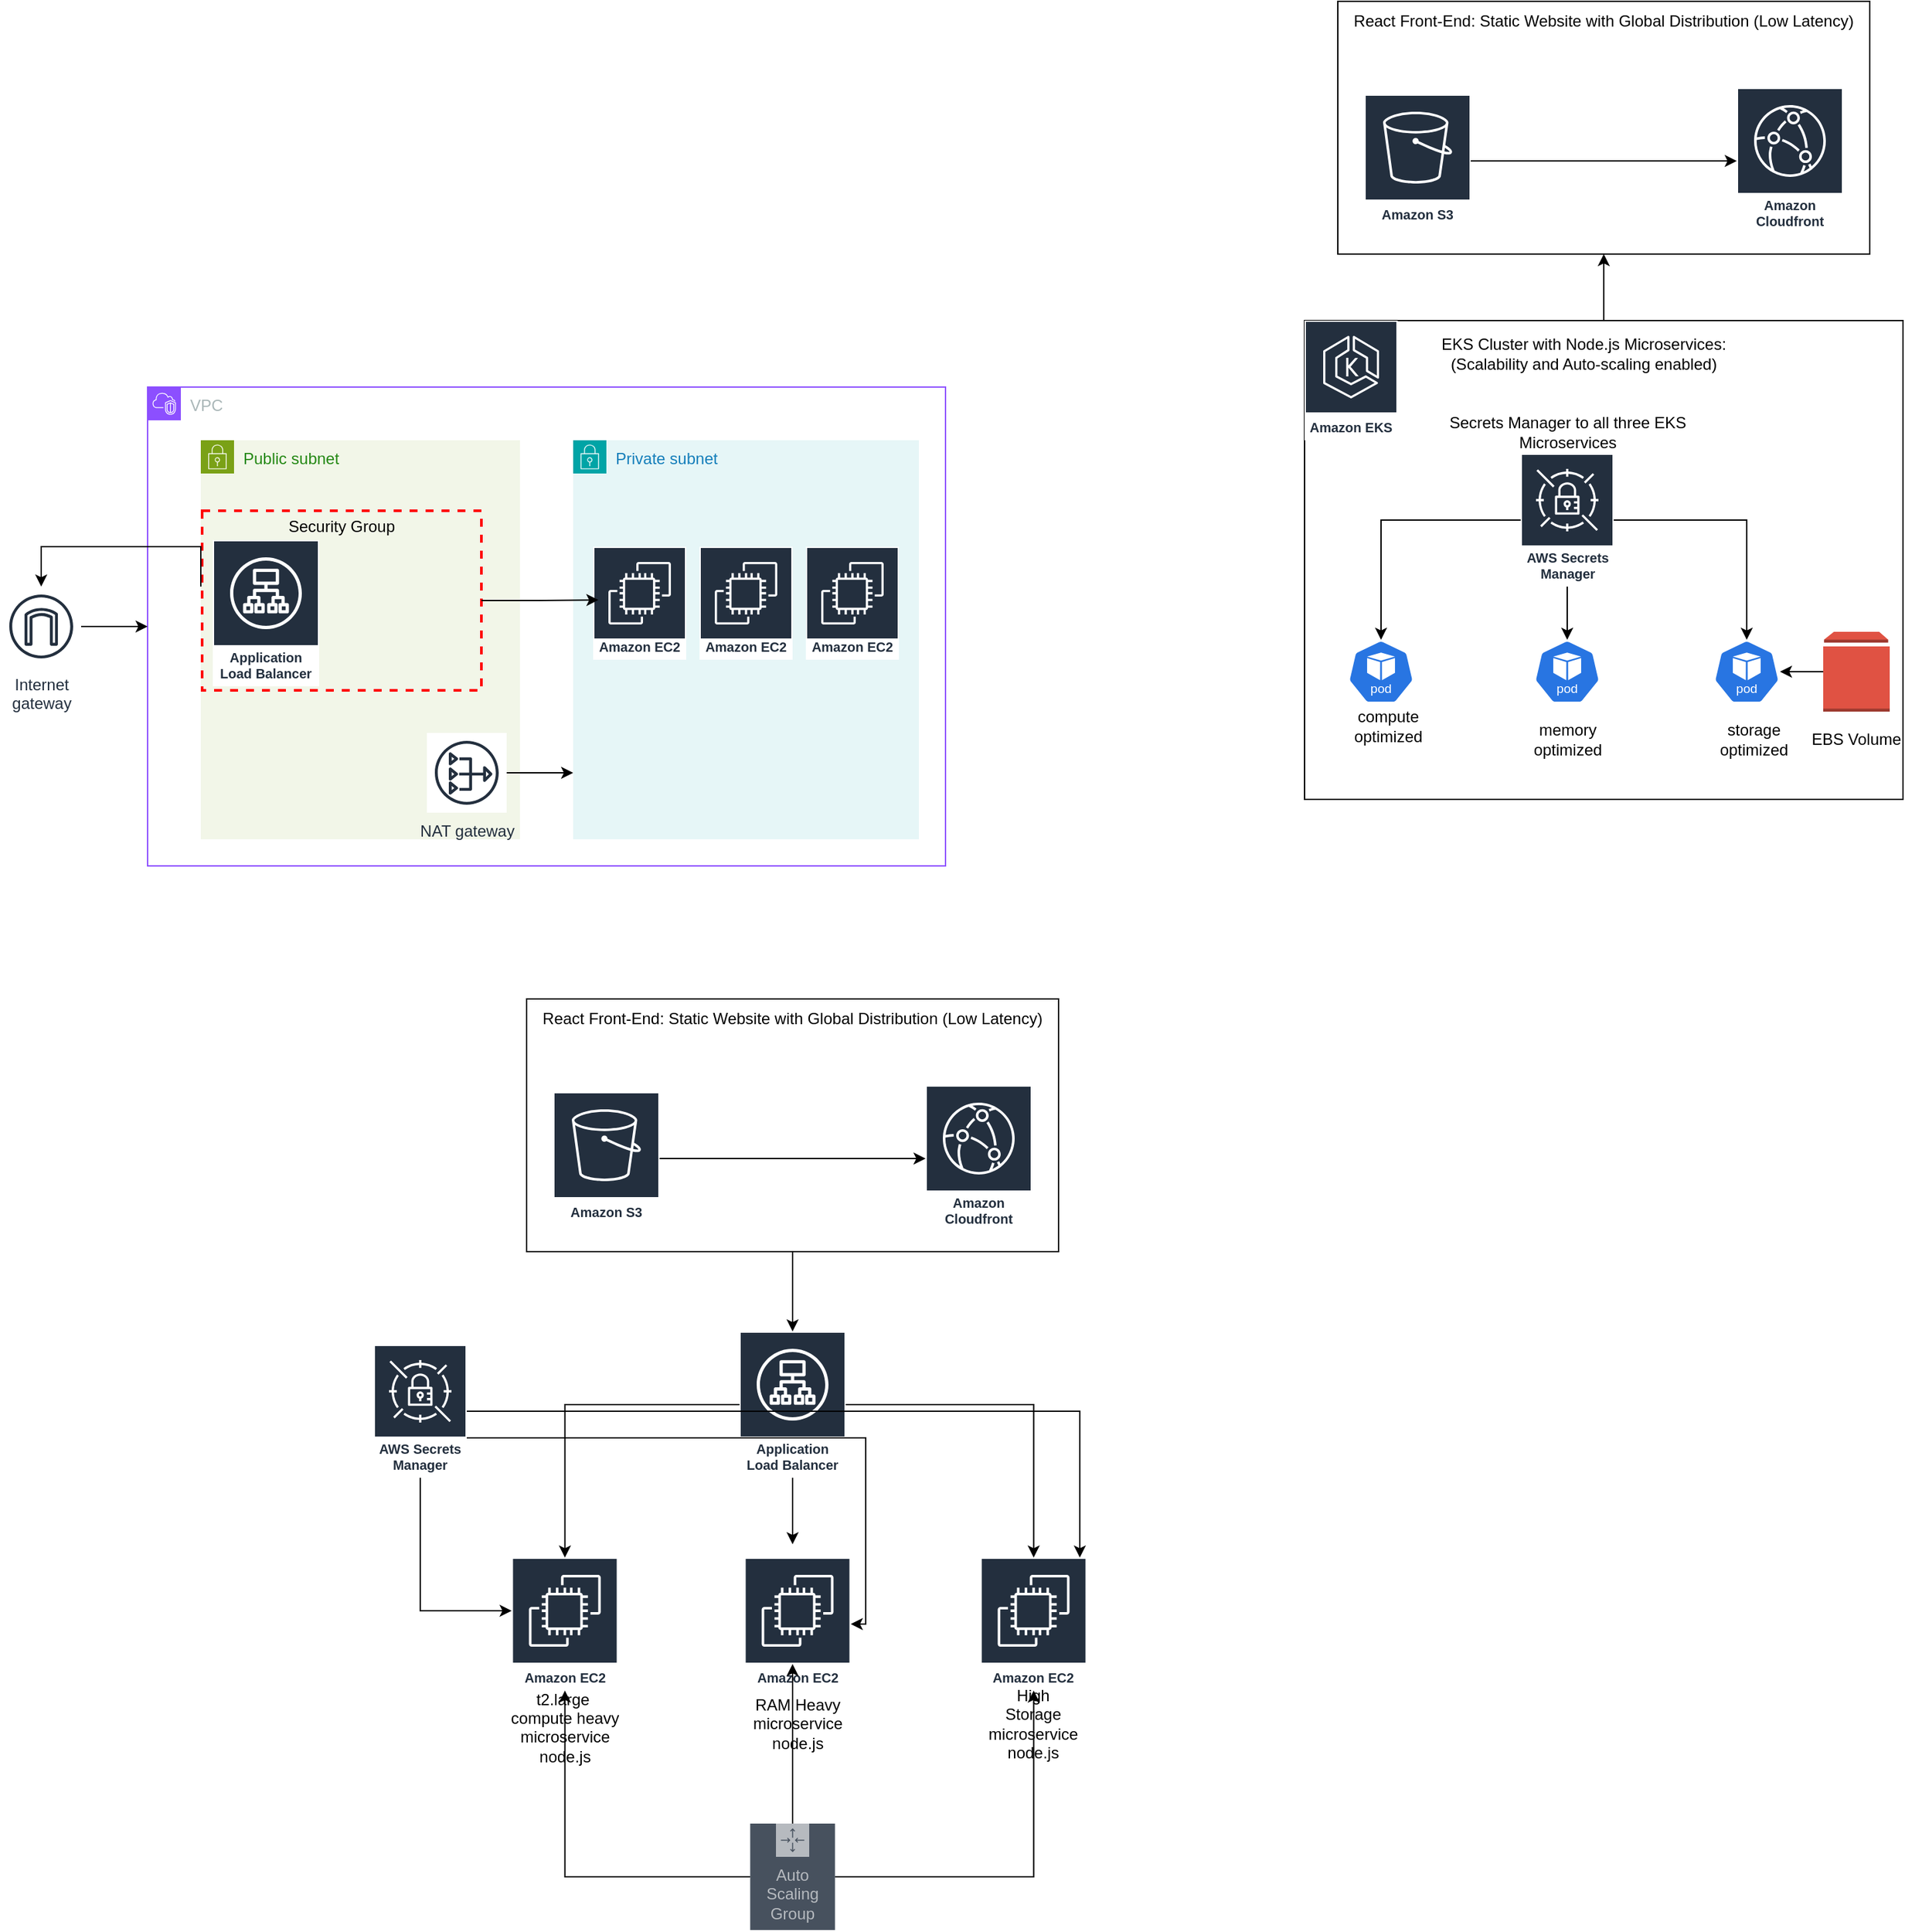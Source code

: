 <mxfile version="24.7.17">
  <diagram name="Page-1" id="n82w6MC7N7ybh6Wak7Xi">
    <mxGraphModel dx="2233" dy="772" grid="1" gridSize="10" guides="1" tooltips="1" connect="1" arrows="1" fold="1" page="0" pageScale="1" pageWidth="827" pageHeight="1169" math="0" shadow="0">
      <root>
        <mxCell id="0" />
        <mxCell id="1" parent="0" />
        <mxCell id="Ws1gLKhcjA2NSecggDod-20" value="" style="rounded=0;whiteSpace=wrap;html=1;" vertex="1" parent="1">
          <mxGeometry x="225" y="160" width="400" height="190" as="geometry" />
        </mxCell>
        <mxCell id="Ws1gLKhcjA2NSecggDod-24" style="edgeStyle=orthogonalEdgeStyle;rounded=0;orthogonalLoop=1;jettySize=auto;html=1;entryX=0.5;entryY=1;entryDx=0;entryDy=0;" edge="1" parent="1" source="Ws1gLKhcjA2NSecggDod-19" target="Ws1gLKhcjA2NSecggDod-20">
          <mxGeometry relative="1" as="geometry" />
        </mxCell>
        <mxCell id="Ws1gLKhcjA2NSecggDod-19" value="" style="rounded=0;whiteSpace=wrap;html=1;" vertex="1" parent="1">
          <mxGeometry x="200" y="400" width="450" height="360" as="geometry" />
        </mxCell>
        <mxCell id="kDkyR3wlVVw4IRGfqUSK-2" value="VPC" style="points=[[0,0],[0.25,0],[0.5,0],[0.75,0],[1,0],[1,0.25],[1,0.5],[1,0.75],[1,1],[0.75,1],[0.5,1],[0.25,1],[0,1],[0,0.75],[0,0.5],[0,0.25]];outlineConnect=0;gradientColor=none;html=1;whiteSpace=wrap;fontSize=12;fontStyle=0;container=1;pointerEvents=0;collapsible=0;recursiveResize=0;shape=mxgraph.aws4.group;grIcon=mxgraph.aws4.group_vpc2;strokeColor=#8C4FFF;fillColor=none;verticalAlign=top;align=left;spacingLeft=30;fontColor=#AAB7B8;dashed=0;" parent="1" vertex="1">
          <mxGeometry x="-670" y="450" width="600" height="360" as="geometry" />
        </mxCell>
        <mxCell id="kDkyR3wlVVw4IRGfqUSK-3" value="Public subnet" style="points=[[0,0],[0.25,0],[0.5,0],[0.75,0],[1,0],[1,0.25],[1,0.5],[1,0.75],[1,1],[0.75,1],[0.5,1],[0.25,1],[0,1],[0,0.75],[0,0.5],[0,0.25]];outlineConnect=0;gradientColor=none;html=1;whiteSpace=wrap;fontSize=12;fontStyle=0;container=1;pointerEvents=0;collapsible=0;recursiveResize=0;shape=mxgraph.aws4.group;grIcon=mxgraph.aws4.group_security_group;grStroke=0;strokeColor=#7AA116;fillColor=#F2F6E8;verticalAlign=top;align=left;spacingLeft=30;fontColor=#248814;dashed=0;" parent="kDkyR3wlVVw4IRGfqUSK-2" vertex="1">
          <mxGeometry x="40" y="40" width="240" height="300" as="geometry" />
        </mxCell>
        <mxCell id="Ws1gLKhcjA2NSecggDod-74" value="Application Load Balancer" style="sketch=0;outlineConnect=0;fontColor=#232F3E;gradientColor=none;strokeColor=#ffffff;fillColor=#232F3E;dashed=0;verticalLabelPosition=middle;verticalAlign=bottom;align=center;html=1;whiteSpace=wrap;fontSize=10;fontStyle=1;spacing=3;shape=mxgraph.aws4.productIcon;prIcon=mxgraph.aws4.application_load_balancer;" vertex="1" parent="kDkyR3wlVVw4IRGfqUSK-3">
          <mxGeometry x="9" y="75" width="80" height="110" as="geometry" />
        </mxCell>
        <mxCell id="Ws1gLKhcjA2NSecggDod-17" value="NAT gateway" style="sketch=0;outlineConnect=0;fontColor=#232F3E;gradientColor=none;strokeColor=#232F3E;fillColor=#ffffff;dashed=0;verticalLabelPosition=bottom;verticalAlign=top;align=center;html=1;fontSize=12;fontStyle=0;aspect=fixed;shape=mxgraph.aws4.resourceIcon;resIcon=mxgraph.aws4.nat_gateway;" vertex="1" parent="kDkyR3wlVVw4IRGfqUSK-3">
          <mxGeometry x="170" y="220" width="60" height="60" as="geometry" />
        </mxCell>
        <mxCell id="Ws1gLKhcjA2NSecggDod-81" value="Security Group" style="fontStyle=0;verticalAlign=top;align=center;spacingTop=-2;fillColor=none;rounded=0;whiteSpace=wrap;html=1;strokeColor=#FF0000;strokeWidth=2;dashed=1;container=1;collapsible=0;expand=0;recursiveResize=0;" vertex="1" parent="kDkyR3wlVVw4IRGfqUSK-3">
          <mxGeometry x="1" y="53" width="210" height="135" as="geometry" />
        </mxCell>
        <mxCell id="kDkyR3wlVVw4IRGfqUSK-4" value="Private subnet" style="points=[[0,0],[0.25,0],[0.5,0],[0.75,0],[1,0],[1,0.25],[1,0.5],[1,0.75],[1,1],[0.75,1],[0.5,1],[0.25,1],[0,1],[0,0.75],[0,0.5],[0,0.25]];outlineConnect=0;gradientColor=none;html=1;whiteSpace=wrap;fontSize=12;fontStyle=0;container=1;pointerEvents=0;collapsible=0;recursiveResize=0;shape=mxgraph.aws4.group;grIcon=mxgraph.aws4.group_security_group;grStroke=0;strokeColor=#00A4A6;fillColor=#E6F6F7;verticalAlign=top;align=left;spacingLeft=30;fontColor=#147EBA;dashed=0;" parent="kDkyR3wlVVw4IRGfqUSK-2" vertex="1">
          <mxGeometry x="320" y="40" width="260" height="300" as="geometry" />
        </mxCell>
        <mxCell id="Ws1gLKhcjA2NSecggDod-75" value="Amazon EC2" style="sketch=0;outlineConnect=0;fontColor=#232F3E;gradientColor=none;strokeColor=#ffffff;fillColor=#232F3E;dashed=0;verticalLabelPosition=middle;verticalAlign=bottom;align=center;html=1;whiteSpace=wrap;fontSize=10;fontStyle=1;spacing=3;shape=mxgraph.aws4.productIcon;prIcon=mxgraph.aws4.ec2;" vertex="1" parent="kDkyR3wlVVw4IRGfqUSK-4">
          <mxGeometry x="15" y="80" width="70" height="85" as="geometry" />
        </mxCell>
        <mxCell id="Ws1gLKhcjA2NSecggDod-76" value="Amazon EC2" style="sketch=0;outlineConnect=0;fontColor=#232F3E;gradientColor=none;strokeColor=#ffffff;fillColor=#232F3E;dashed=0;verticalLabelPosition=middle;verticalAlign=bottom;align=center;html=1;whiteSpace=wrap;fontSize=10;fontStyle=1;spacing=3;shape=mxgraph.aws4.productIcon;prIcon=mxgraph.aws4.ec2;" vertex="1" parent="kDkyR3wlVVw4IRGfqUSK-4">
          <mxGeometry x="95" y="80" width="70" height="85" as="geometry" />
        </mxCell>
        <mxCell id="Ws1gLKhcjA2NSecggDod-77" value="Amazon EC2" style="sketch=0;outlineConnect=0;fontColor=#232F3E;gradientColor=none;strokeColor=#ffffff;fillColor=#232F3E;dashed=0;verticalLabelPosition=middle;verticalAlign=bottom;align=center;html=1;whiteSpace=wrap;fontSize=10;fontStyle=1;spacing=3;shape=mxgraph.aws4.productIcon;prIcon=mxgraph.aws4.ec2;" vertex="1" parent="kDkyR3wlVVw4IRGfqUSK-4">
          <mxGeometry x="175" y="80" width="70" height="85" as="geometry" />
        </mxCell>
        <mxCell id="Ws1gLKhcjA2NSecggDod-83" style="edgeStyle=orthogonalEdgeStyle;rounded=0;orthogonalLoop=1;jettySize=auto;html=1;" edge="1" parent="kDkyR3wlVVw4IRGfqUSK-2" source="Ws1gLKhcjA2NSecggDod-17" target="kDkyR3wlVVw4IRGfqUSK-4">
          <mxGeometry relative="1" as="geometry">
            <Array as="points">
              <mxPoint x="310" y="290" />
              <mxPoint x="310" y="290" />
            </Array>
          </mxGeometry>
        </mxCell>
        <mxCell id="Ws1gLKhcjA2NSecggDod-85" style="edgeStyle=orthogonalEdgeStyle;rounded=0;orthogonalLoop=1;jettySize=auto;html=1;entryX=0.057;entryY=0.471;entryDx=0;entryDy=0;entryPerimeter=0;" edge="1" parent="kDkyR3wlVVw4IRGfqUSK-2" source="Ws1gLKhcjA2NSecggDod-81" target="Ws1gLKhcjA2NSecggDod-75">
          <mxGeometry relative="1" as="geometry" />
        </mxCell>
        <mxCell id="Ws1gLKhcjA2NSecggDod-11" value="Amazon EKS" style="sketch=0;outlineConnect=0;fontColor=#232F3E;gradientColor=none;strokeColor=#ffffff;fillColor=#232F3E;dashed=0;verticalLabelPosition=middle;verticalAlign=bottom;align=center;html=1;whiteSpace=wrap;fontSize=10;fontStyle=1;spacing=3;shape=mxgraph.aws4.productIcon;prIcon=mxgraph.aws4.eks;" vertex="1" parent="1">
          <mxGeometry x="200" y="400" width="70" height="90" as="geometry" />
        </mxCell>
        <mxCell id="Ws1gLKhcjA2NSecggDod-55" style="edgeStyle=orthogonalEdgeStyle;rounded=0;orthogonalLoop=1;jettySize=auto;html=1;" edge="1" parent="1" source="Ws1gLKhcjA2NSecggDod-12">
          <mxGeometry relative="1" as="geometry">
            <mxPoint x="-185" y="1320" as="targetPoint" />
          </mxGeometry>
        </mxCell>
        <mxCell id="Ws1gLKhcjA2NSecggDod-56" style="edgeStyle=orthogonalEdgeStyle;rounded=0;orthogonalLoop=1;jettySize=auto;html=1;" edge="1" parent="1" source="Ws1gLKhcjA2NSecggDod-12" target="Ws1gLKhcjA2NSecggDod-50">
          <mxGeometry relative="1" as="geometry" />
        </mxCell>
        <mxCell id="Ws1gLKhcjA2NSecggDod-57" style="edgeStyle=orthogonalEdgeStyle;rounded=0;orthogonalLoop=1;jettySize=auto;html=1;" edge="1" parent="1" source="Ws1gLKhcjA2NSecggDod-12" target="Ws1gLKhcjA2NSecggDod-48">
          <mxGeometry relative="1" as="geometry" />
        </mxCell>
        <mxCell id="Ws1gLKhcjA2NSecggDod-12" value="Application Load Balancer" style="sketch=0;outlineConnect=0;fontColor=#232F3E;gradientColor=none;strokeColor=#ffffff;fillColor=#232F3E;dashed=0;verticalLabelPosition=middle;verticalAlign=bottom;align=center;html=1;whiteSpace=wrap;fontSize=10;fontStyle=1;spacing=3;shape=mxgraph.aws4.productIcon;prIcon=mxgraph.aws4.application_load_balancer;" vertex="1" parent="1">
          <mxGeometry x="-225" y="1160" width="80" height="110" as="geometry" />
        </mxCell>
        <mxCell id="Ws1gLKhcjA2NSecggDod-13" value="Amazon Cloudfront" style="sketch=0;outlineConnect=0;fontColor=#232F3E;gradientColor=none;strokeColor=#ffffff;fillColor=#232F3E;dashed=0;verticalLabelPosition=middle;verticalAlign=bottom;align=center;html=1;whiteSpace=wrap;fontSize=10;fontStyle=1;spacing=3;shape=mxgraph.aws4.productIcon;prIcon=mxgraph.aws4.cloudfront;" vertex="1" parent="1">
          <mxGeometry x="525" y="225" width="80" height="110" as="geometry" />
        </mxCell>
        <mxCell id="Ws1gLKhcjA2NSecggDod-22" style="edgeStyle=orthogonalEdgeStyle;rounded=0;orthogonalLoop=1;jettySize=auto;html=1;" edge="1" parent="1" source="Ws1gLKhcjA2NSecggDod-14" target="Ws1gLKhcjA2NSecggDod-13">
          <mxGeometry relative="1" as="geometry" />
        </mxCell>
        <mxCell id="Ws1gLKhcjA2NSecggDod-14" value="Amazon S3" style="sketch=0;outlineConnect=0;fontColor=#232F3E;gradientColor=none;strokeColor=#ffffff;fillColor=#232F3E;dashed=0;verticalLabelPosition=middle;verticalAlign=bottom;align=center;html=1;whiteSpace=wrap;fontSize=10;fontStyle=1;spacing=3;shape=mxgraph.aws4.productIcon;prIcon=mxgraph.aws4.s3;" vertex="1" parent="1">
          <mxGeometry x="245" y="230" width="80" height="100" as="geometry" />
        </mxCell>
        <mxCell id="Ws1gLKhcjA2NSecggDod-16" value="AWS Secrets Manager" style="sketch=0;outlineConnect=0;fontColor=#232F3E;gradientColor=none;strokeColor=#ffffff;fillColor=#232F3E;dashed=0;verticalLabelPosition=middle;verticalAlign=bottom;align=center;html=1;whiteSpace=wrap;fontSize=10;fontStyle=1;spacing=3;shape=mxgraph.aws4.productIcon;prIcon=mxgraph.aws4.secrets_manager;" vertex="1" parent="1">
          <mxGeometry x="362.5" y="500" width="70" height="100" as="geometry" />
        </mxCell>
        <mxCell id="Ws1gLKhcjA2NSecggDod-21" value="React Front-End: Static Website with Global Distribution (Low Latency)" style="text;html=1;align=center;verticalAlign=middle;whiteSpace=wrap;rounded=0;" vertex="1" parent="1">
          <mxGeometry x="220" y="160" width="410" height="30" as="geometry" />
        </mxCell>
        <mxCell id="Ws1gLKhcjA2NSecggDod-23" value="EKS Cluster with Node.js&amp;nbsp;Microservices: (Scalability and Auto-scaling enabled)" style="text;html=1;align=center;verticalAlign=middle;whiteSpace=wrap;rounded=0;" vertex="1" parent="1">
          <mxGeometry x="300" y="410" width="220" height="30" as="geometry" />
        </mxCell>
        <mxCell id="Ws1gLKhcjA2NSecggDod-25" value="" style="aspect=fixed;sketch=0;html=1;dashed=0;whitespace=wrap;verticalLabelPosition=bottom;verticalAlign=top;fillColor=#2875E2;strokeColor=#ffffff;points=[[0.005,0.63,0],[0.1,0.2,0],[0.9,0.2,0],[0.5,0,0],[0.995,0.63,0],[0.72,0.99,0],[0.5,1,0],[0.28,0.99,0]];shape=mxgraph.kubernetes.icon2;kubernetesLabel=1;prIcon=pod" vertex="1" parent="1">
          <mxGeometry x="232.5" y="640" width="50" height="48" as="geometry" />
        </mxCell>
        <mxCell id="Ws1gLKhcjA2NSecggDod-26" value="" style="aspect=fixed;sketch=0;html=1;dashed=0;whitespace=wrap;verticalLabelPosition=bottom;verticalAlign=top;fillColor=#2875E2;strokeColor=#ffffff;points=[[0.005,0.63,0],[0.1,0.2,0],[0.9,0.2,0],[0.5,0,0],[0.995,0.63,0],[0.72,0.99,0],[0.5,1,0],[0.28,0.99,0]];shape=mxgraph.kubernetes.icon2;kubernetesLabel=1;prIcon=pod" vertex="1" parent="1">
          <mxGeometry x="372.5" y="640" width="50" height="48" as="geometry" />
        </mxCell>
        <mxCell id="Ws1gLKhcjA2NSecggDod-27" value="" style="aspect=fixed;sketch=0;html=1;dashed=0;whitespace=wrap;verticalLabelPosition=bottom;verticalAlign=top;fillColor=#2875E2;strokeColor=#ffffff;points=[[0.005,0.63,0],[0.1,0.2,0],[0.9,0.2,0],[0.5,0,0],[0.995,0.63,0],[0.72,0.99,0],[0.5,1,0],[0.28,0.99,0]];shape=mxgraph.kubernetes.icon2;kubernetesLabel=1;prIcon=pod" vertex="1" parent="1">
          <mxGeometry x="507.5" y="640" width="50" height="48" as="geometry" />
        </mxCell>
        <mxCell id="Ws1gLKhcjA2NSecggDod-28" value="compute optimized" style="text;html=1;align=center;verticalAlign=middle;whiteSpace=wrap;rounded=0;" vertex="1" parent="1">
          <mxGeometry x="227.5" y="690" width="70" height="30" as="geometry" />
        </mxCell>
        <mxCell id="Ws1gLKhcjA2NSecggDod-29" value="memory optimized" style="text;html=1;align=center;verticalAlign=middle;whiteSpace=wrap;rounded=0;" vertex="1" parent="1">
          <mxGeometry x="362.5" y="700" width="70" height="30" as="geometry" />
        </mxCell>
        <mxCell id="Ws1gLKhcjA2NSecggDod-30" value="storage optimized" style="text;html=1;align=center;verticalAlign=middle;whiteSpace=wrap;rounded=0;" vertex="1" parent="1">
          <mxGeometry x="502.5" y="700" width="70" height="30" as="geometry" />
        </mxCell>
        <mxCell id="Ws1gLKhcjA2NSecggDod-34" style="edgeStyle=orthogonalEdgeStyle;rounded=0;orthogonalLoop=1;jettySize=auto;html=1;entryX=0.5;entryY=0;entryDx=0;entryDy=0;entryPerimeter=0;" edge="1" parent="1" source="Ws1gLKhcjA2NSecggDod-16" target="Ws1gLKhcjA2NSecggDod-26">
          <mxGeometry relative="1" as="geometry" />
        </mxCell>
        <mxCell id="Ws1gLKhcjA2NSecggDod-35" style="edgeStyle=orthogonalEdgeStyle;rounded=0;orthogonalLoop=1;jettySize=auto;html=1;entryX=0.5;entryY=0;entryDx=0;entryDy=0;entryPerimeter=0;" edge="1" parent="1" source="Ws1gLKhcjA2NSecggDod-16" target="Ws1gLKhcjA2NSecggDod-27">
          <mxGeometry relative="1" as="geometry" />
        </mxCell>
        <mxCell id="Ws1gLKhcjA2NSecggDod-36" style="edgeStyle=orthogonalEdgeStyle;rounded=0;orthogonalLoop=1;jettySize=auto;html=1;entryX=0.5;entryY=0;entryDx=0;entryDy=0;entryPerimeter=0;" edge="1" parent="1" source="Ws1gLKhcjA2NSecggDod-16" target="Ws1gLKhcjA2NSecggDod-25">
          <mxGeometry relative="1" as="geometry" />
        </mxCell>
        <mxCell id="Ws1gLKhcjA2NSecggDod-37" value="Secrets Manager to all three EKS Microservices" style="text;html=1;align=center;verticalAlign=middle;whiteSpace=wrap;rounded=0;" vertex="1" parent="1">
          <mxGeometry x="287.5" y="469" width="220" height="30" as="geometry" />
        </mxCell>
        <mxCell id="Ws1gLKhcjA2NSecggDod-40" style="edgeStyle=orthogonalEdgeStyle;rounded=0;orthogonalLoop=1;jettySize=auto;html=1;" edge="1" parent="1" source="Ws1gLKhcjA2NSecggDod-38" target="Ws1gLKhcjA2NSecggDod-27">
          <mxGeometry relative="1" as="geometry" />
        </mxCell>
        <mxCell id="Ws1gLKhcjA2NSecggDod-38" value="" style="outlineConnect=0;dashed=0;verticalLabelPosition=bottom;verticalAlign=top;align=center;html=1;shape=mxgraph.aws3.volume;fillColor=#E05243;gradientColor=none;" vertex="1" parent="1">
          <mxGeometry x="590" y="634" width="50" height="60" as="geometry" />
        </mxCell>
        <mxCell id="Ws1gLKhcjA2NSecggDod-41" value="EBS Volume" style="text;html=1;align=center;verticalAlign=middle;whiteSpace=wrap;rounded=0;" vertex="1" parent="1">
          <mxGeometry x="580" y="700" width="70" height="30" as="geometry" />
        </mxCell>
        <mxCell id="Ws1gLKhcjA2NSecggDod-47" style="edgeStyle=orthogonalEdgeStyle;rounded=0;orthogonalLoop=1;jettySize=auto;html=1;" edge="1" parent="1" source="Ws1gLKhcjA2NSecggDod-42" target="Ws1gLKhcjA2NSecggDod-12">
          <mxGeometry relative="1" as="geometry" />
        </mxCell>
        <mxCell id="Ws1gLKhcjA2NSecggDod-42" value="" style="rounded=0;whiteSpace=wrap;html=1;" vertex="1" parent="1">
          <mxGeometry x="-385" y="910" width="400" height="190" as="geometry" />
        </mxCell>
        <mxCell id="Ws1gLKhcjA2NSecggDod-43" value="Amazon Cloudfront" style="sketch=0;outlineConnect=0;fontColor=#232F3E;gradientColor=none;strokeColor=#ffffff;fillColor=#232F3E;dashed=0;verticalLabelPosition=middle;verticalAlign=bottom;align=center;html=1;whiteSpace=wrap;fontSize=10;fontStyle=1;spacing=3;shape=mxgraph.aws4.productIcon;prIcon=mxgraph.aws4.cloudfront;" vertex="1" parent="1">
          <mxGeometry x="-85" y="975" width="80" height="110" as="geometry" />
        </mxCell>
        <mxCell id="Ws1gLKhcjA2NSecggDod-44" style="edgeStyle=orthogonalEdgeStyle;rounded=0;orthogonalLoop=1;jettySize=auto;html=1;" edge="1" parent="1" source="Ws1gLKhcjA2NSecggDod-45" target="Ws1gLKhcjA2NSecggDod-43">
          <mxGeometry relative="1" as="geometry" />
        </mxCell>
        <mxCell id="Ws1gLKhcjA2NSecggDod-45" value="Amazon S3" style="sketch=0;outlineConnect=0;fontColor=#232F3E;gradientColor=none;strokeColor=#ffffff;fillColor=#232F3E;dashed=0;verticalLabelPosition=middle;verticalAlign=bottom;align=center;html=1;whiteSpace=wrap;fontSize=10;fontStyle=1;spacing=3;shape=mxgraph.aws4.productIcon;prIcon=mxgraph.aws4.s3;" vertex="1" parent="1">
          <mxGeometry x="-365" y="980" width="80" height="100" as="geometry" />
        </mxCell>
        <mxCell id="Ws1gLKhcjA2NSecggDod-46" value="React Front-End: Static Website with Global Distribution (Low Latency)" style="text;html=1;align=center;verticalAlign=middle;whiteSpace=wrap;rounded=0;" vertex="1" parent="1">
          <mxGeometry x="-390" y="910" width="410" height="30" as="geometry" />
        </mxCell>
        <mxCell id="Ws1gLKhcjA2NSecggDod-48" value="Amazon EC2" style="sketch=0;outlineConnect=0;fontColor=#232F3E;gradientColor=none;strokeColor=#ffffff;fillColor=#232F3E;dashed=0;verticalLabelPosition=middle;verticalAlign=bottom;align=center;html=1;whiteSpace=wrap;fontSize=10;fontStyle=1;spacing=3;shape=mxgraph.aws4.productIcon;prIcon=mxgraph.aws4.ec2;" vertex="1" parent="1">
          <mxGeometry x="-396.25" y="1330" width="80" height="100" as="geometry" />
        </mxCell>
        <mxCell id="Ws1gLKhcjA2NSecggDod-49" value="Amazon EC2" style="sketch=0;outlineConnect=0;fontColor=#232F3E;gradientColor=none;strokeColor=#ffffff;fillColor=#232F3E;dashed=0;verticalLabelPosition=middle;verticalAlign=bottom;align=center;html=1;whiteSpace=wrap;fontSize=10;fontStyle=1;spacing=3;shape=mxgraph.aws4.productIcon;prIcon=mxgraph.aws4.ec2;" vertex="1" parent="1">
          <mxGeometry x="-221.25" y="1330" width="80" height="100" as="geometry" />
        </mxCell>
        <mxCell id="Ws1gLKhcjA2NSecggDod-50" value="Amazon EC2" style="sketch=0;outlineConnect=0;fontColor=#232F3E;gradientColor=none;strokeColor=#ffffff;fillColor=#232F3E;dashed=0;verticalLabelPosition=middle;verticalAlign=bottom;align=center;html=1;whiteSpace=wrap;fontSize=10;fontStyle=1;spacing=3;shape=mxgraph.aws4.productIcon;prIcon=mxgraph.aws4.ec2;" vertex="1" parent="1">
          <mxGeometry x="-43.75" y="1330" width="80" height="100" as="geometry" />
        </mxCell>
        <mxCell id="Ws1gLKhcjA2NSecggDod-51" value="t2.large&amp;nbsp;&lt;div&gt;compute heavy microservice&lt;div&gt;node.js&lt;/div&gt;&lt;div&gt;&lt;br&gt;&lt;/div&gt;&lt;/div&gt;" style="text;html=1;align=center;verticalAlign=middle;whiteSpace=wrap;rounded=0;" vertex="1" parent="1">
          <mxGeometry x="-406.25" y="1450" width="100" height="30" as="geometry" />
        </mxCell>
        <mxCell id="Ws1gLKhcjA2NSecggDod-52" value="RAM Heavy microservice node.js" style="text;html=1;align=center;verticalAlign=middle;whiteSpace=wrap;rounded=0;" vertex="1" parent="1">
          <mxGeometry x="-216.25" y="1440" width="70" height="30" as="geometry" />
        </mxCell>
        <mxCell id="Ws1gLKhcjA2NSecggDod-53" value="High Storage microservice node.js" style="text;html=1;align=center;verticalAlign=middle;whiteSpace=wrap;rounded=0;" vertex="1" parent="1">
          <mxGeometry x="-38.75" y="1440" width="70" height="30" as="geometry" />
        </mxCell>
        <mxCell id="Ws1gLKhcjA2NSecggDod-62" style="edgeStyle=orthogonalEdgeStyle;rounded=0;orthogonalLoop=1;jettySize=auto;html=1;" edge="1" parent="1" source="Ws1gLKhcjA2NSecggDod-58" target="Ws1gLKhcjA2NSecggDod-50">
          <mxGeometry relative="1" as="geometry" />
        </mxCell>
        <mxCell id="Ws1gLKhcjA2NSecggDod-63" style="edgeStyle=orthogonalEdgeStyle;rounded=0;orthogonalLoop=1;jettySize=auto;html=1;" edge="1" parent="1" source="Ws1gLKhcjA2NSecggDod-58" target="Ws1gLKhcjA2NSecggDod-48">
          <mxGeometry relative="1" as="geometry" />
        </mxCell>
        <mxCell id="Ws1gLKhcjA2NSecggDod-58" value="Auto Scaling Group" style="sketch=0;outlineConnect=0;gradientColor=none;html=1;whiteSpace=wrap;fontSize=12;fontStyle=0;shape=mxgraph.aws4.groupCenter;grIcon=mxgraph.aws4.group_auto_scaling_group;grStroke=0;strokeColor=#B6BABF;fillColor=#47515E;verticalAlign=top;align=center;fontColor=#B6BABF;dashed=0;spacingTop=25;" vertex="1" parent="1">
          <mxGeometry x="-216.87" y="1530" width="63.75" height="80" as="geometry" />
        </mxCell>
        <mxCell id="Ws1gLKhcjA2NSecggDod-61" style="edgeStyle=orthogonalEdgeStyle;rounded=0;orthogonalLoop=1;jettySize=auto;html=1;entryX=0.453;entryY=0.8;entryDx=0;entryDy=0;entryPerimeter=0;" edge="1" parent="1" source="Ws1gLKhcjA2NSecggDod-58" target="Ws1gLKhcjA2NSecggDod-49">
          <mxGeometry relative="1" as="geometry" />
        </mxCell>
        <mxCell id="Ws1gLKhcjA2NSecggDod-67" style="edgeStyle=orthogonalEdgeStyle;rounded=0;orthogonalLoop=1;jettySize=auto;html=1;" edge="1" parent="1" source="Ws1gLKhcjA2NSecggDod-64" target="Ws1gLKhcjA2NSecggDod-49">
          <mxGeometry relative="1" as="geometry">
            <Array as="points">
              <mxPoint x="-130" y="1240" />
              <mxPoint x="-130" y="1380" />
            </Array>
          </mxGeometry>
        </mxCell>
        <mxCell id="Ws1gLKhcjA2NSecggDod-69" style="edgeStyle=orthogonalEdgeStyle;rounded=0;orthogonalLoop=1;jettySize=auto;html=1;" edge="1" parent="1" source="Ws1gLKhcjA2NSecggDod-64" target="Ws1gLKhcjA2NSecggDod-48">
          <mxGeometry relative="1" as="geometry">
            <Array as="points">
              <mxPoint x="-465" y="1370" />
            </Array>
          </mxGeometry>
        </mxCell>
        <mxCell id="Ws1gLKhcjA2NSecggDod-71" style="edgeStyle=orthogonalEdgeStyle;rounded=0;orthogonalLoop=1;jettySize=auto;html=1;" edge="1" parent="1" source="Ws1gLKhcjA2NSecggDod-64" target="Ws1gLKhcjA2NSecggDod-50">
          <mxGeometry relative="1" as="geometry">
            <mxPoint x="30" y="1320" as="targetPoint" />
            <Array as="points">
              <mxPoint x="31" y="1220" />
            </Array>
          </mxGeometry>
        </mxCell>
        <mxCell id="Ws1gLKhcjA2NSecggDod-64" value="AWS Secrets Manager" style="sketch=0;outlineConnect=0;fontColor=#232F3E;gradientColor=none;strokeColor=#ffffff;fillColor=#232F3E;dashed=0;verticalLabelPosition=middle;verticalAlign=bottom;align=center;html=1;whiteSpace=wrap;fontSize=10;fontStyle=1;spacing=3;shape=mxgraph.aws4.productIcon;prIcon=mxgraph.aws4.secrets_manager;" vertex="1" parent="1">
          <mxGeometry x="-500" y="1170" width="70" height="100" as="geometry" />
        </mxCell>
        <mxCell id="Ws1gLKhcjA2NSecggDod-86" style="edgeStyle=orthogonalEdgeStyle;rounded=0;orthogonalLoop=1;jettySize=auto;html=1;entryX=0;entryY=0.5;entryDx=0;entryDy=0;" edge="1" parent="1" source="Ws1gLKhcjA2NSecggDod-15" target="kDkyR3wlVVw4IRGfqUSK-2">
          <mxGeometry relative="1" as="geometry" />
        </mxCell>
        <mxCell id="Ws1gLKhcjA2NSecggDod-15" value="Internet&#xa;gateway" style="sketch=0;outlineConnect=0;fontColor=#232F3E;gradientColor=none;strokeColor=#232F3E;fillColor=#ffffff;dashed=0;verticalLabelPosition=bottom;verticalAlign=top;align=center;html=1;fontSize=12;fontStyle=0;aspect=fixed;shape=mxgraph.aws4.resourceIcon;resIcon=mxgraph.aws4.internet_gateway;" vertex="1" parent="1">
          <mxGeometry x="-780" y="600" width="60" height="60" as="geometry" />
        </mxCell>
        <mxCell id="Ws1gLKhcjA2NSecggDod-79" style="edgeStyle=orthogonalEdgeStyle;rounded=0;orthogonalLoop=1;jettySize=auto;html=1;" edge="1" parent="1" target="Ws1gLKhcjA2NSecggDod-15">
          <mxGeometry relative="1" as="geometry">
            <mxPoint x="-630" y="600" as="sourcePoint" />
            <mxPoint x="-750" y="610" as="targetPoint" />
            <Array as="points">
              <mxPoint x="-630" y="570" />
              <mxPoint x="-750" y="570" />
            </Array>
          </mxGeometry>
        </mxCell>
      </root>
    </mxGraphModel>
  </diagram>
</mxfile>
